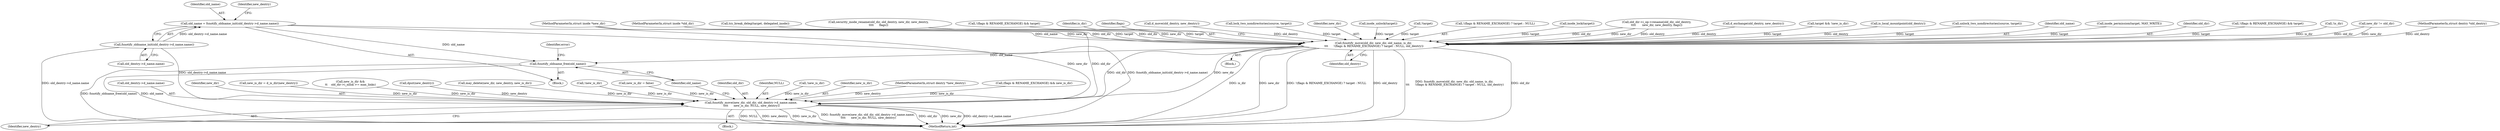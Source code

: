 digraph "0_linux_49d31c2f389acfe83417083e1208422b4091cd9e_0@pointer" {
"1000248" [label="(Call,old_name = fsnotify_oldname_init(old_dentry->d_name.name))"];
"1000250" [label="(Call,fsnotify_oldname_init(old_dentry->d_name.name))"];
"1000436" [label="(Call,fsnotify_move(old_dir, new_dir, old_name, is_dir,\n \t\t\t      !(flags & RENAME_EXCHANGE) ? target : NULL, old_dentry))"];
"1000454" [label="(Call,fsnotify_move(new_dir, old_dir, old_dentry->d_name.name,\n \t\t\t\t      new_is_dir, NULL, new_dentry))"];
"1000465" [label="(Call,fsnotify_oldname_free(old_name))"];
"1000157" [label="(Call,!target)"];
"1000441" [label="(Call,!(flags & RENAME_EXCHANGE) ? target : NULL)"];
"1000448" [label="(Identifier,old_dentry)"];
"1000271" [label="(Call,inode_lock(target))"];
"1000362" [label="(Call,old_dir->i_op->rename(old_dir, old_dentry,\n\t\t\t\t       new_dir, new_dentry, flags))"];
"1000411" [label="(Call,d_exchange(old_dentry, new_dentry))"];
"1000347" [label="(Call,target && !new_is_dir)"];
"1000221" [label="(Call,(flags & RENAME_EXCHANGE) && new_is_dir)"];
"1000455" [label="(Identifier,new_dir)"];
"1000167" [label="(Call,new_is_dir = d_is_dir(new_dentry))"];
"1000279" [label="(Call,is_local_mountpoint(old_dentry))"];
"1000315" [label="(Call,new_is_dir &&\n\t\t    old_dir->i_nlink >= max_links)"];
"1000422" [label="(Call,unlock_two_nondirectories(source, target))"];
"1000439" [label="(Identifier,old_name)"];
"1000104" [label="(MethodParameterIn,struct inode *new_dir)"];
"1000229" [label="(Call,inode_permission(target, MAY_WRITE))"];
"1000437" [label="(Identifier,old_dir)"];
"1000326" [label="(Call,!(flags & RENAME_EXCHANGE) && target)"];
"1000248" [label="(Call,old_name = fsnotify_oldname_init(old_dentry->d_name.name))"];
"1000464" [label="(Identifier,new_dentry)"];
"1000417" [label="(Call,!is_dir)"];
"1000469" [label="(MethodReturn,int)"];
"1000287" [label="(Call,new_dir != old_dir)"];
"1000103" [label="(MethodParameterIn,struct dentry *old_dentry)"];
"1000453" [label="(Block,)"];
"1000430" [label="(Call,dput(new_dentry))"];
"1000354" [label="(Call,try_break_deleg(target, delegated_inode))"];
"1000185" [label="(Call,may_delete(new_dir, new_dentry, new_is_dir))"];
"1000463" [label="(Identifier,NULL)"];
"1000462" [label="(Identifier,new_is_dir)"];
"1000238" [label="(Call,security_inode_rename(old_dir, old_dentry, new_dir, new_dentry,\n\t\t\t\t      flags))"];
"1000251" [label="(Call,old_dentry->d_name.name)"];
"1000372" [label="(Call,!(flags & RENAME_EXCHANGE) && target)"];
"1000436" [label="(Call,fsnotify_move(old_dir, new_dir, old_name, is_dir,\n \t\t\t      !(flags & RENAME_EXCHANGE) ? target : NULL, old_dentry))"];
"1000108" [label="(Block,)"];
"1000440" [label="(Identifier,is_dir)"];
"1000468" [label="(Identifier,error)"];
"1000349" [label="(Call,!new_is_dir)"];
"1000435" [label="(Block,)"];
"1000129" [label="(Call,new_is_dir = false)"];
"1000250" [label="(Call,fsnotify_oldname_init(old_dentry->d_name.name))"];
"1000451" [label="(Identifier,flags)"];
"1000249" [label="(Identifier,old_name)"];
"1000257" [label="(Identifier,new_dentry)"];
"1000407" [label="(Call,d_move(old_dentry, new_dentry))"];
"1000456" [label="(Identifier,old_dir)"];
"1000299" [label="(Call,!new_is_dir)"];
"1000265" [label="(Call,lock_two_nondirectories(source, target))"];
"1000438" [label="(Identifier,new_dir)"];
"1000466" [label="(Identifier,old_name)"];
"1000105" [label="(MethodParameterIn,struct dentry *new_dentry)"];
"1000428" [label="(Call,inode_unlock(target))"];
"1000454" [label="(Call,fsnotify_move(new_dir, old_dir, old_dentry->d_name.name,\n \t\t\t\t      new_is_dir, NULL, new_dentry))"];
"1000457" [label="(Call,old_dentry->d_name.name)"];
"1000102" [label="(MethodParameterIn,struct inode *old_dir)"];
"1000465" [label="(Call,fsnotify_oldname_free(old_name))"];
"1000248" -> "1000108"  [label="AST: "];
"1000248" -> "1000250"  [label="CFG: "];
"1000249" -> "1000248"  [label="AST: "];
"1000250" -> "1000248"  [label="AST: "];
"1000257" -> "1000248"  [label="CFG: "];
"1000248" -> "1000469"  [label="DDG: fsnotify_oldname_init(old_dentry->d_name.name)"];
"1000250" -> "1000248"  [label="DDG: old_dentry->d_name.name"];
"1000248" -> "1000436"  [label="DDG: old_name"];
"1000248" -> "1000465"  [label="DDG: old_name"];
"1000250" -> "1000251"  [label="CFG: "];
"1000251" -> "1000250"  [label="AST: "];
"1000250" -> "1000469"  [label="DDG: old_dentry->d_name.name"];
"1000250" -> "1000454"  [label="DDG: old_dentry->d_name.name"];
"1000436" -> "1000435"  [label="AST: "];
"1000436" -> "1000448"  [label="CFG: "];
"1000437" -> "1000436"  [label="AST: "];
"1000438" -> "1000436"  [label="AST: "];
"1000439" -> "1000436"  [label="AST: "];
"1000440" -> "1000436"  [label="AST: "];
"1000441" -> "1000436"  [label="AST: "];
"1000448" -> "1000436"  [label="AST: "];
"1000451" -> "1000436"  [label="CFG: "];
"1000436" -> "1000469"  [label="DDG: fsnotify_move(old_dir, new_dir, old_name, is_dir,\n \t\t\t      !(flags & RENAME_EXCHANGE) ? target : NULL, old_dentry)"];
"1000436" -> "1000469"  [label="DDG: old_dir"];
"1000436" -> "1000469"  [label="DDG: is_dir"];
"1000436" -> "1000469"  [label="DDG: new_dir"];
"1000436" -> "1000469"  [label="DDG: !(flags & RENAME_EXCHANGE) ? target : NULL"];
"1000436" -> "1000469"  [label="DDG: old_dentry"];
"1000238" -> "1000436"  [label="DDG: old_dir"];
"1000238" -> "1000436"  [label="DDG: new_dir"];
"1000287" -> "1000436"  [label="DDG: old_dir"];
"1000287" -> "1000436"  [label="DDG: new_dir"];
"1000362" -> "1000436"  [label="DDG: old_dir"];
"1000362" -> "1000436"  [label="DDG: new_dir"];
"1000362" -> "1000436"  [label="DDG: old_dentry"];
"1000102" -> "1000436"  [label="DDG: old_dir"];
"1000104" -> "1000436"  [label="DDG: new_dir"];
"1000417" -> "1000436"  [label="DDG: is_dir"];
"1000326" -> "1000436"  [label="DDG: target"];
"1000372" -> "1000436"  [label="DDG: target"];
"1000422" -> "1000436"  [label="DDG: target"];
"1000229" -> "1000436"  [label="DDG: target"];
"1000271" -> "1000436"  [label="DDG: target"];
"1000157" -> "1000436"  [label="DDG: target"];
"1000347" -> "1000436"  [label="DDG: target"];
"1000265" -> "1000436"  [label="DDG: target"];
"1000354" -> "1000436"  [label="DDG: target"];
"1000428" -> "1000436"  [label="DDG: target"];
"1000279" -> "1000436"  [label="DDG: old_dentry"];
"1000411" -> "1000436"  [label="DDG: old_dentry"];
"1000407" -> "1000436"  [label="DDG: old_dentry"];
"1000103" -> "1000436"  [label="DDG: old_dentry"];
"1000436" -> "1000454"  [label="DDG: new_dir"];
"1000436" -> "1000454"  [label="DDG: old_dir"];
"1000436" -> "1000465"  [label="DDG: old_name"];
"1000454" -> "1000453"  [label="AST: "];
"1000454" -> "1000464"  [label="CFG: "];
"1000455" -> "1000454"  [label="AST: "];
"1000456" -> "1000454"  [label="AST: "];
"1000457" -> "1000454"  [label="AST: "];
"1000462" -> "1000454"  [label="AST: "];
"1000463" -> "1000454"  [label="AST: "];
"1000464" -> "1000454"  [label="AST: "];
"1000466" -> "1000454"  [label="CFG: "];
"1000454" -> "1000469"  [label="DDG: new_dir"];
"1000454" -> "1000469"  [label="DDG: old_dentry->d_name.name"];
"1000454" -> "1000469"  [label="DDG: NULL"];
"1000454" -> "1000469"  [label="DDG: new_dentry"];
"1000454" -> "1000469"  [label="DDG: new_is_dir"];
"1000454" -> "1000469"  [label="DDG: fsnotify_move(new_dir, old_dir, old_dentry->d_name.name,\n \t\t\t\t      new_is_dir, NULL, new_dentry)"];
"1000454" -> "1000469"  [label="DDG: old_dir"];
"1000104" -> "1000454"  [label="DDG: new_dir"];
"1000102" -> "1000454"  [label="DDG: old_dir"];
"1000185" -> "1000454"  [label="DDG: new_is_dir"];
"1000221" -> "1000454"  [label="DDG: new_is_dir"];
"1000315" -> "1000454"  [label="DDG: new_is_dir"];
"1000167" -> "1000454"  [label="DDG: new_is_dir"];
"1000129" -> "1000454"  [label="DDG: new_is_dir"];
"1000299" -> "1000454"  [label="DDG: new_is_dir"];
"1000349" -> "1000454"  [label="DDG: new_is_dir"];
"1000430" -> "1000454"  [label="DDG: new_dentry"];
"1000105" -> "1000454"  [label="DDG: new_dentry"];
"1000465" -> "1000108"  [label="AST: "];
"1000465" -> "1000466"  [label="CFG: "];
"1000466" -> "1000465"  [label="AST: "];
"1000468" -> "1000465"  [label="CFG: "];
"1000465" -> "1000469"  [label="DDG: fsnotify_oldname_free(old_name)"];
"1000465" -> "1000469"  [label="DDG: old_name"];
}
